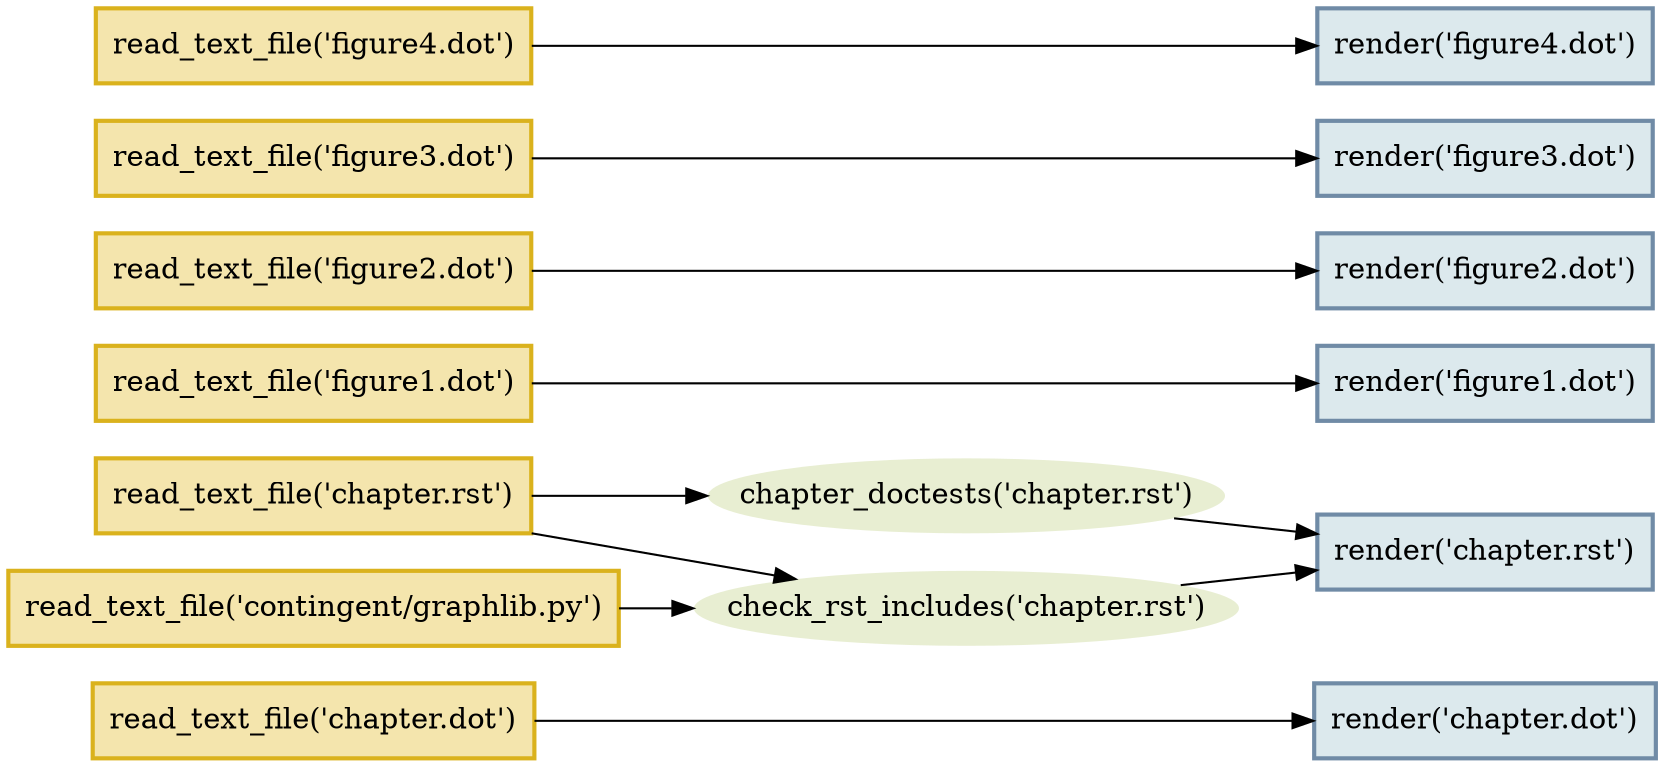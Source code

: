 digraph {
graph [rankdir=LR];
node [shape=rect penwidth=2 color="#DAB21D"
      style=filled fillcolor="#F4E5AD"]
{rank=same
"read_text_file('chapter.dot')"
"read_text_file('chapter.rst')"
"read_text_file('contingent/graphlib.py')"
"read_text_file('figure1.dot')"
"read_text_file('figure2.dot')"
"read_text_file('figure3.dot')"
"read_text_file('figure4.dot')"
}
node [shape=rect penwidth=2 color="#708BA6"
      style=filled fillcolor="#DCE9ED"]
{rank=same
"render('chapter.dot')"
"render('chapter.rst')"
"render('figure1.dot')"
"render('figure2.dot')"
"render('figure3.dot')"
"render('figure4.dot')"
}
node [shape=oval penwidth=0 style=filled fillcolor="#E8EED2"
      margin="0.05,0"]
"chapter_doctests('chapter.rst')" -> "render('chapter.rst')"
"check_rst_includes('chapter.rst')" -> "render('chapter.rst')"
"read_text_file('chapter.dot')" -> "render('chapter.dot')"
"read_text_file('chapter.rst')" -> "chapter_doctests('chapter.rst')"
"read_text_file('chapter.rst')" -> "check_rst_includes('chapter.rst')"
"read_text_file('contingent/graphlib.py')" -> "check_rst_includes('chapter.rst')"
"read_text_file('figure1.dot')" -> "render('figure1.dot')"
"read_text_file('figure2.dot')" -> "render('figure2.dot')"
"read_text_file('figure3.dot')" -> "render('figure3.dot')"
"read_text_file('figure4.dot')" -> "render('figure4.dot')"
}